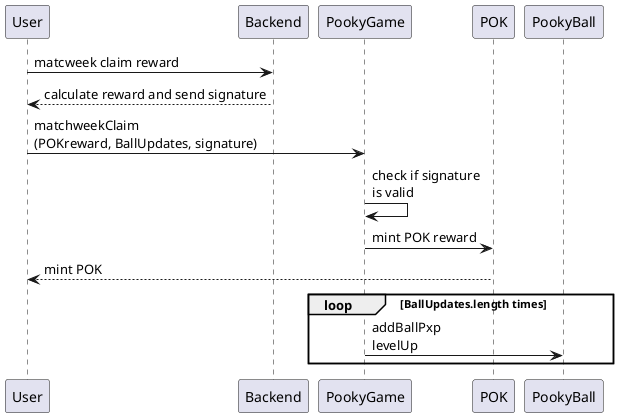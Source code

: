 @startuml

participant User
participant Backend
participant PookyGame
participant POK
participant PookyBall


User -> Backend : matcweek claim reward
Backend --> User : calculate reward and send signature
User -> PookyGame : matchweekClaim\n(POKreward, BallUpdates, signature)
PookyGame -> PookyGame : check if signature\nis valid
PookyGame -> POK : mint POK reward
POK --> User : mint POK
group loop [BallUpdates.length times]
  PookyGame -> PookyBall : addBallPxp\nlevelUp
end

@enduml